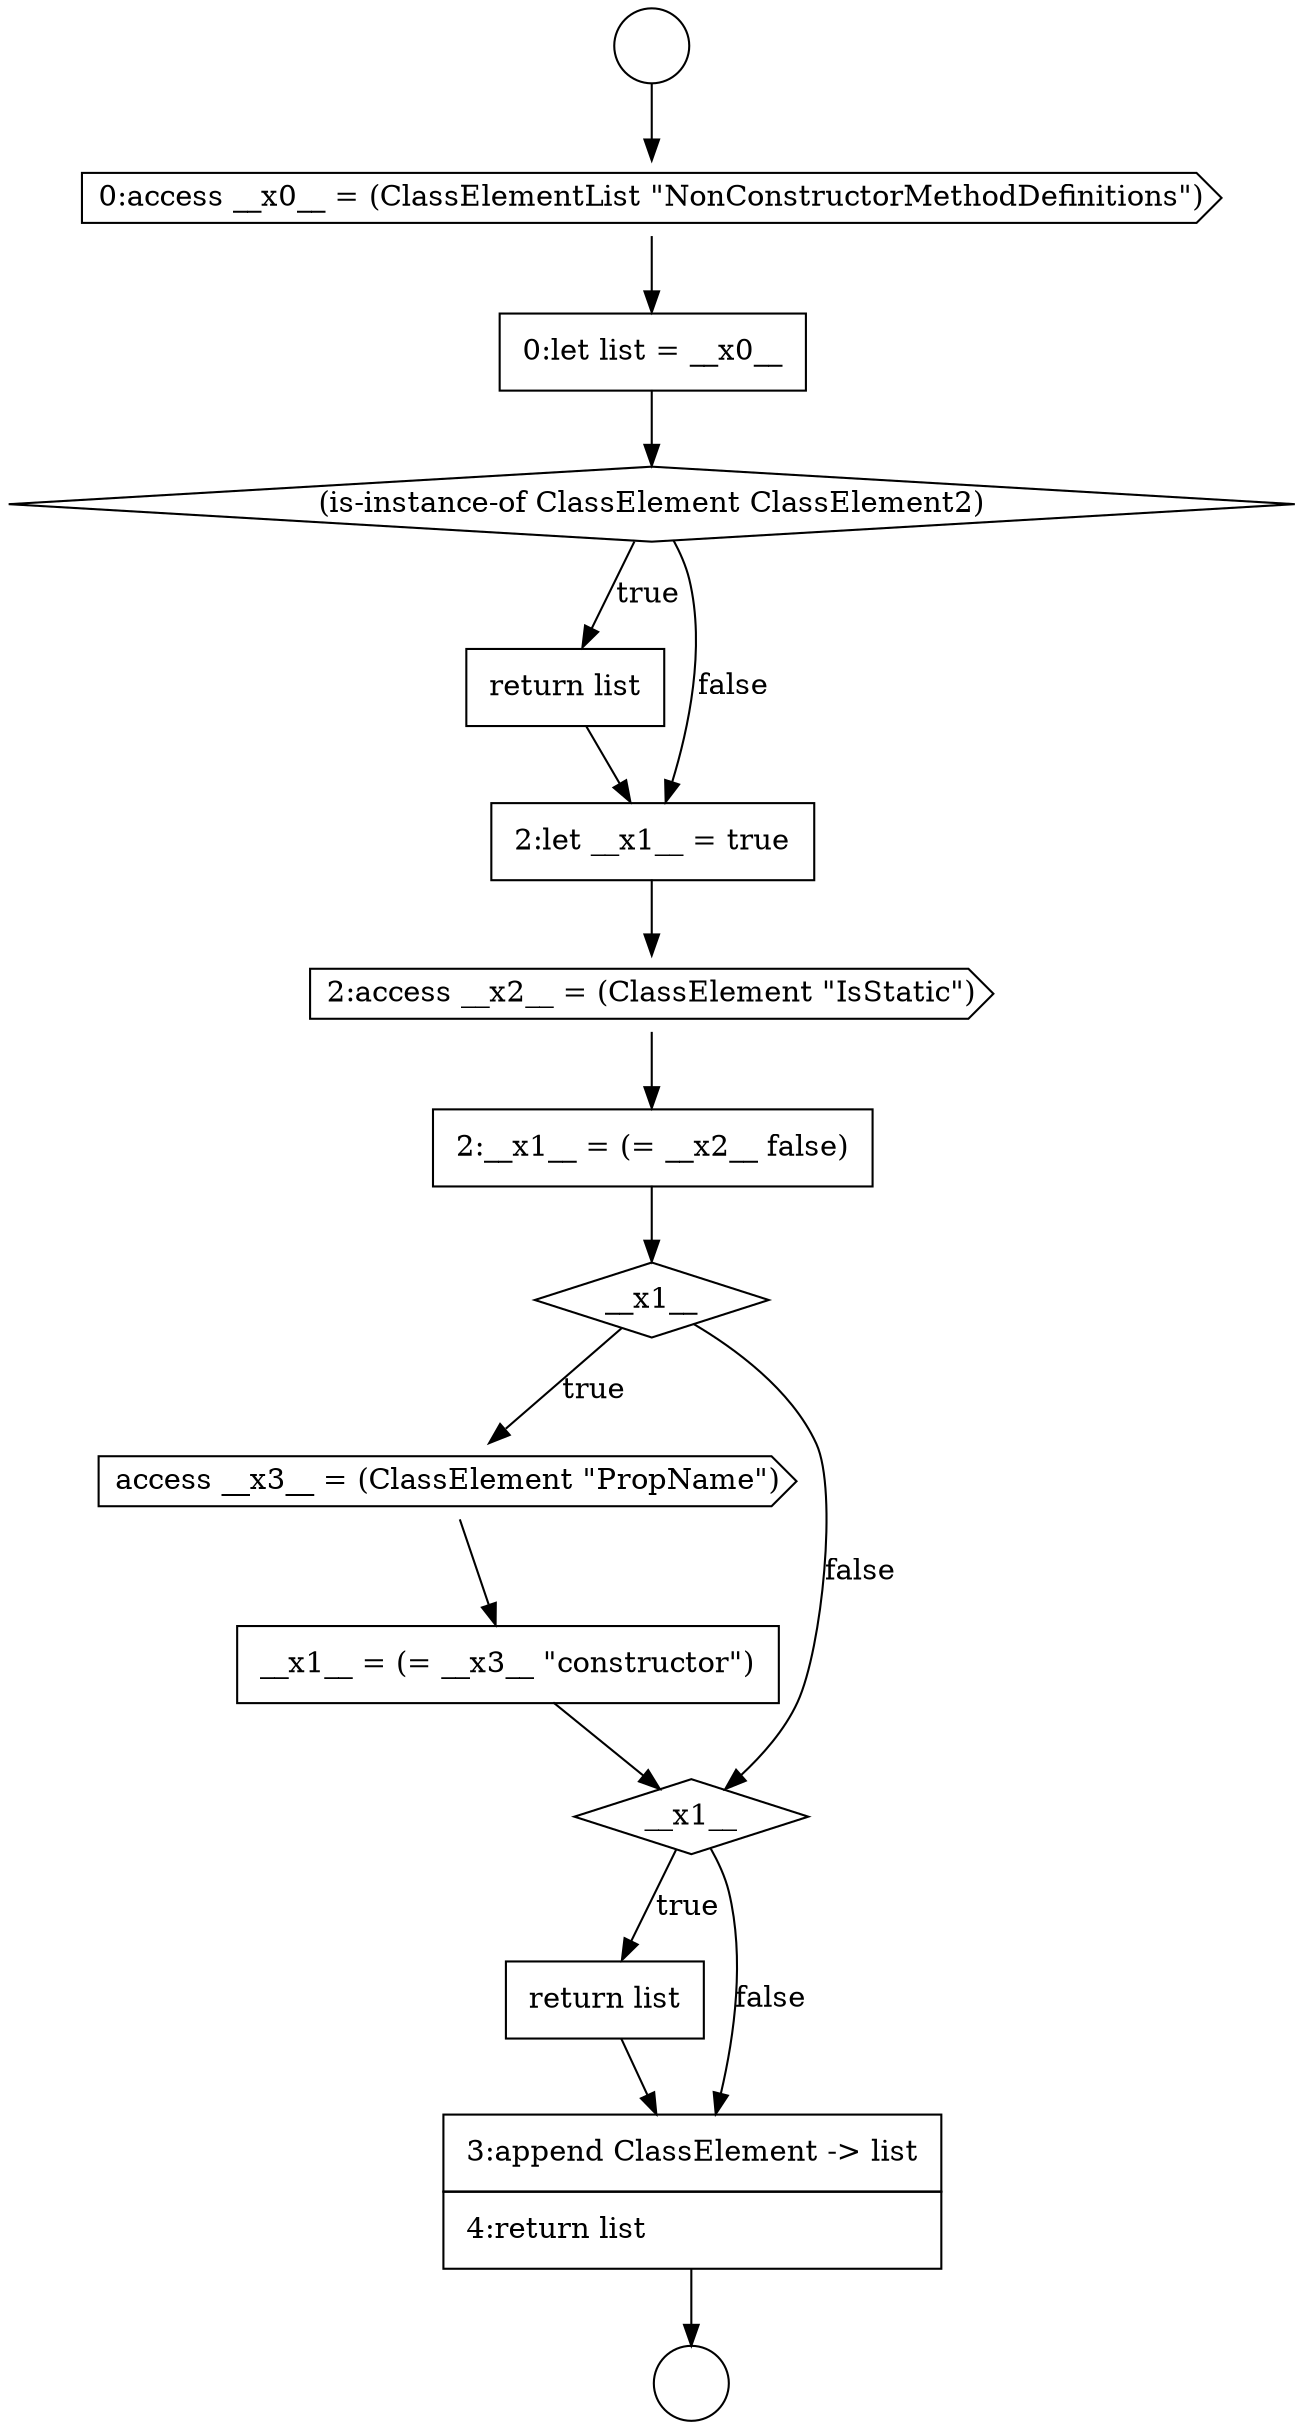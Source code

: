 digraph {
  node9045 [shape=none, margin=0, label=<<font color="black">
    <table border="0" cellborder="1" cellspacing="0" cellpadding="10">
      <tr><td align="left">__x1__ = (= __x3__ &quot;constructor&quot;)</td></tr>
    </table>
  </font>> color="black" fillcolor="white" style=filled]
  node9039 [shape=none, margin=0, label=<<font color="black">
    <table border="0" cellborder="1" cellspacing="0" cellpadding="10">
      <tr><td align="left">return list</td></tr>
    </table>
  </font>> color="black" fillcolor="white" style=filled]
  node9035 [shape=circle label=" " color="black" fillcolor="white" style=filled]
  node9036 [shape=cds, label=<<font color="black">0:access __x0__ = (ClassElementList &quot;NonConstructorMethodDefinitions&quot;)</font>> color="black" fillcolor="white" style=filled]
  node9044 [shape=cds, label=<<font color="black">access __x3__ = (ClassElement &quot;PropName&quot;)</font>> color="black" fillcolor="white" style=filled]
  node9040 [shape=none, margin=0, label=<<font color="black">
    <table border="0" cellborder="1" cellspacing="0" cellpadding="10">
      <tr><td align="left">2:let __x1__ = true</td></tr>
    </table>
  </font>> color="black" fillcolor="white" style=filled]
  node9047 [shape=none, margin=0, label=<<font color="black">
    <table border="0" cellborder="1" cellspacing="0" cellpadding="10">
      <tr><td align="left">return list</td></tr>
    </table>
  </font>> color="black" fillcolor="white" style=filled]
  node9042 [shape=none, margin=0, label=<<font color="black">
    <table border="0" cellborder="1" cellspacing="0" cellpadding="10">
      <tr><td align="left">2:__x1__ = (= __x2__ false)</td></tr>
    </table>
  </font>> color="black" fillcolor="white" style=filled]
  node9037 [shape=none, margin=0, label=<<font color="black">
    <table border="0" cellborder="1" cellspacing="0" cellpadding="10">
      <tr><td align="left">0:let list = __x0__</td></tr>
    </table>
  </font>> color="black" fillcolor="white" style=filled]
  node9046 [shape=diamond, label=<<font color="black">__x1__</font>> color="black" fillcolor="white" style=filled]
  node9034 [shape=circle label=" " color="black" fillcolor="white" style=filled]
  node9038 [shape=diamond, label=<<font color="black">(is-instance-of ClassElement ClassElement2)</font>> color="black" fillcolor="white" style=filled]
  node9048 [shape=none, margin=0, label=<<font color="black">
    <table border="0" cellborder="1" cellspacing="0" cellpadding="10">
      <tr><td align="left">3:append ClassElement -&gt; list</td></tr>
      <tr><td align="left">4:return list</td></tr>
    </table>
  </font>> color="black" fillcolor="white" style=filled]
  node9041 [shape=cds, label=<<font color="black">2:access __x2__ = (ClassElement &quot;IsStatic&quot;)</font>> color="black" fillcolor="white" style=filled]
  node9043 [shape=diamond, label=<<font color="black">__x1__</font>> color="black" fillcolor="white" style=filled]
  node9040 -> node9041 [ color="black"]
  node9046 -> node9047 [label=<<font color="black">true</font>> color="black"]
  node9046 -> node9048 [label=<<font color="black">false</font>> color="black"]
  node9041 -> node9042 [ color="black"]
  node9036 -> node9037 [ color="black"]
  node9039 -> node9040 [ color="black"]
  node9042 -> node9043 [ color="black"]
  node9037 -> node9038 [ color="black"]
  node9043 -> node9044 [label=<<font color="black">true</font>> color="black"]
  node9043 -> node9046 [label=<<font color="black">false</font>> color="black"]
  node9045 -> node9046 [ color="black"]
  node9038 -> node9039 [label=<<font color="black">true</font>> color="black"]
  node9038 -> node9040 [label=<<font color="black">false</font>> color="black"]
  node9047 -> node9048 [ color="black"]
  node9044 -> node9045 [ color="black"]
  node9034 -> node9036 [ color="black"]
  node9048 -> node9035 [ color="black"]
}
